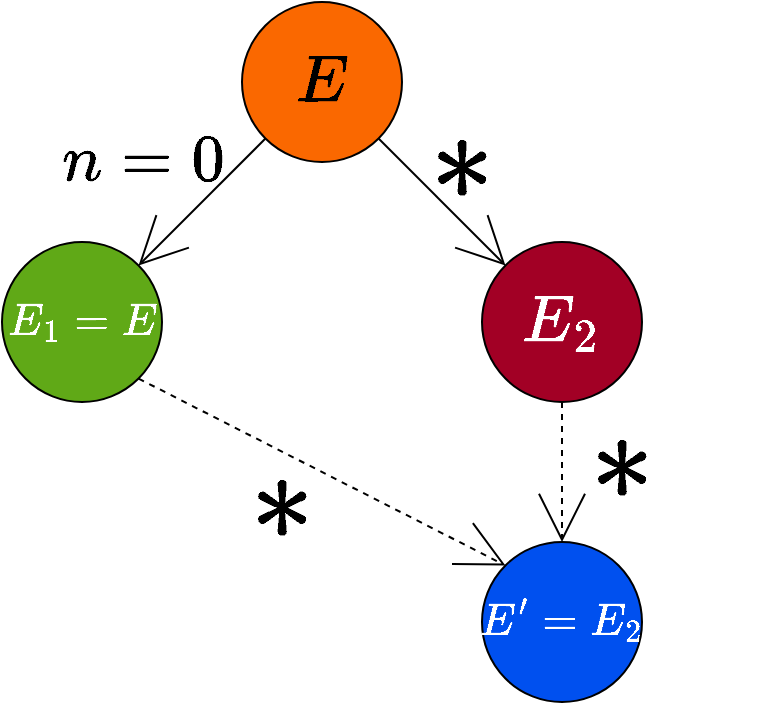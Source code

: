 <mxfile version="20.3.0" type="device"><diagram id="eLvJnprTNidnxuqBjrmb" name="Page-1"><mxGraphModel dx="1550" dy="929" grid="1" gridSize="10" guides="1" tooltips="1" connect="1" arrows="1" fold="1" page="1" pageScale="1" pageWidth="850" pageHeight="1100" math="1" shadow="0"><root><mxCell id="0"/><mxCell id="1" parent="0"/><mxCell id="2" value="$$n=0$$" style="rounded=0;orthogonalLoop=1;jettySize=auto;html=1;exitX=0;exitY=1;exitDx=0;exitDy=0;entryX=1;entryY=0;entryDx=0;entryDy=0;fontSize=28;endArrow=open;endFill=0;endSize=22;labelBackgroundColor=none;" parent="1" source="4" target="6" edge="1"><mxGeometry x="0.158" y="-35" relative="1" as="geometry"><mxPoint as="offset"/></mxGeometry></mxCell><mxCell id="3" value="$$*$$" style="edgeStyle=none;orthogonalLoop=1;jettySize=auto;html=1;exitX=1;exitY=1;exitDx=0;exitDy=0;entryX=0;entryY=0;entryDx=0;entryDy=0;fontSize=54;endArrow=open;endFill=0;endSize=22;labelBackgroundColor=none;" parent="1" source="4" target="8" edge="1"><mxGeometry x="-0.158" y="21" relative="1" as="geometry"><mxPoint as="offset"/></mxGeometry></mxCell><mxCell id="4" value="$$E$$" style="ellipse;whiteSpace=wrap;html=1;aspect=fixed;fontSize=28;fillColor=#fa6800;strokeColor=#000000;fontColor=#000000;" parent="1" vertex="1"><mxGeometry x="130" y="10" width="80" height="80" as="geometry"/></mxCell><mxCell id="5" value="$$*$$" style="edgeStyle=none;orthogonalLoop=1;jettySize=auto;html=1;exitX=1;exitY=1;exitDx=0;exitDy=0;entryX=0;entryY=0;entryDx=0;entryDy=0;fontSize=54;endArrow=open;endFill=0;endSize=22;dashed=1;labelBackgroundColor=none;" parent="1" source="6" target="9" edge="1"><mxGeometry x="-0.107" y="-22" relative="1" as="geometry"><mxPoint as="offset"/></mxGeometry></mxCell><mxCell id="6" value="&lt;font style=&quot;font-size: 19px;&quot;&gt;$$E_1 = E$$&lt;/font&gt;" style="ellipse;whiteSpace=wrap;html=1;aspect=fixed;fontSize=19;fillColor=#60a917;strokeColor=#000000;fontColor=#ffffff;" parent="1" vertex="1"><mxGeometry x="10" y="130" width="80" height="80" as="geometry"/></mxCell><mxCell id="7" value="$$*$$" style="edgeStyle=none;orthogonalLoop=1;jettySize=auto;html=1;exitX=0.5;exitY=1;exitDx=0;exitDy=0;fontSize=54;endArrow=open;endFill=0;endSize=22;dashed=1;entryX=0.5;entryY=0;entryDx=0;entryDy=0;labelBackgroundColor=none;" parent="1" source="8" target="9" edge="1"><mxGeometry x="-0.143" y="30" relative="1" as="geometry"><mxPoint x="270" y="290" as="targetPoint"/><mxPoint as="offset"/></mxGeometry></mxCell><mxCell id="8" value="$$E_2$$" style="ellipse;whiteSpace=wrap;html=1;aspect=fixed;fontSize=28;fillColor=#a20025;strokeColor=#000000;fontColor=#ffffff;" parent="1" vertex="1"><mxGeometry x="250" y="130" width="80" height="80" as="geometry"/></mxCell><mxCell id="9" value="&lt;font style=&quot;font-size: 19px;&quot;&gt;$$E' = E_2$$&lt;/font&gt;" style="ellipse;whiteSpace=wrap;html=1;aspect=fixed;fontSize=19;fillColor=#0050ef;strokeColor=#000000;fontColor=#ffffff;" parent="1" vertex="1"><mxGeometry x="250" y="280" width="80" height="80" as="geometry"/></mxCell></root></mxGraphModel></diagram></mxfile>